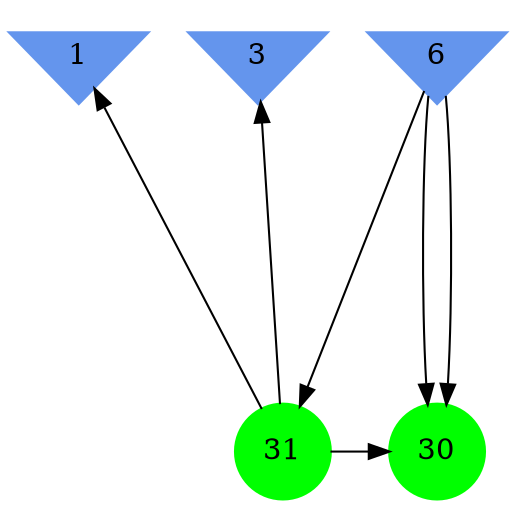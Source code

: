 digraph brain {
	ranksep=2.0;
	1 [shape=invtriangle,style=filled,color=cornflowerblue];
	3 [shape=invtriangle,style=filled,color=cornflowerblue];
	6 [shape=invtriangle,style=filled,color=cornflowerblue];
	30 [shape=circle,style=filled,color=green];
	31 [shape=circle,style=filled,color=green];
	6	->	30;
	6	->	31;
	6	->	30;
	31	->	3;
	31	->	1;
	31	->	30;
	{ rank=same; 1; 3; 6; }
	{ rank=same; }
	{ rank=same; 30; 31; }
}
